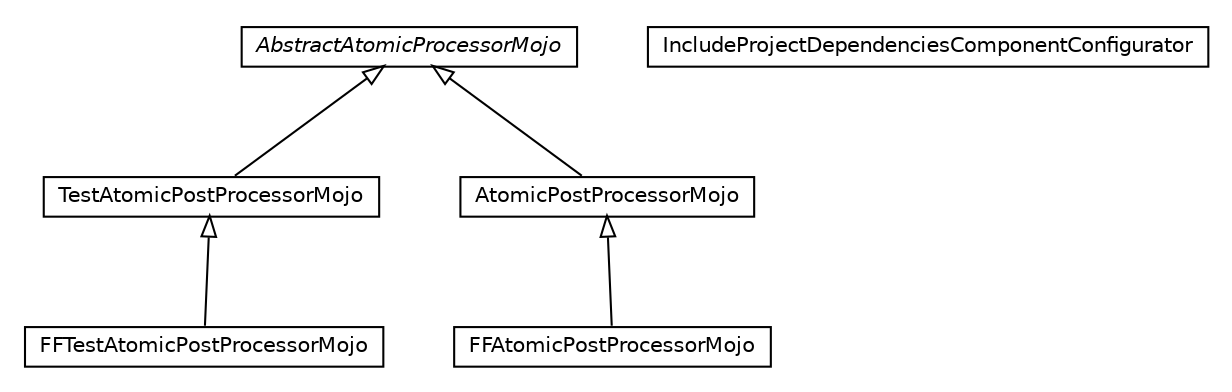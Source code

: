 #!/usr/local/bin/dot
#
# Class diagram 
# Generated by UMLGraph version 5.1 (http://www.umlgraph.org/)
#

digraph G {
	edge [fontname="Helvetica",fontsize=10,labelfontname="Helvetica",labelfontsize=10];
	node [fontname="Helvetica",fontsize=10,shape=plaintext];
	nodesep=0.25;
	ranksep=0.5;
	// pt.ist.fenixframework.atomic.maven.FFTestAtomicPostProcessorMojo
	c4140 [label=<<table title="pt.ist.fenixframework.atomic.maven.FFTestAtomicPostProcessorMojo" border="0" cellborder="1" cellspacing="0" cellpadding="2" port="p" href="./FFTestAtomicPostProcessorMojo.html">
		<tr><td><table border="0" cellspacing="0" cellpadding="1">
<tr><td align="center" balign="center"> FFTestAtomicPostProcessorMojo </td></tr>
		</table></td></tr>
		</table>>, fontname="Helvetica", fontcolor="black", fontsize=10.0];
	// pt.ist.fenixframework.atomic.maven.FFAtomicPostProcessorMojo
	c4141 [label=<<table title="pt.ist.fenixframework.atomic.maven.FFAtomicPostProcessorMojo" border="0" cellborder="1" cellspacing="0" cellpadding="2" port="p" href="./FFAtomicPostProcessorMojo.html">
		<tr><td><table border="0" cellspacing="0" cellpadding="1">
<tr><td align="center" balign="center"> FFAtomicPostProcessorMojo </td></tr>
		</table></td></tr>
		</table>>, fontname="Helvetica", fontcolor="black", fontsize=10.0];
	// pt.ist.fenixframework.atomic.maven.TestAtomicPostProcessorMojo
	c4142 [label=<<table title="pt.ist.fenixframework.atomic.maven.TestAtomicPostProcessorMojo" border="0" cellborder="1" cellspacing="0" cellpadding="2" port="p" href="./TestAtomicPostProcessorMojo.html">
		<tr><td><table border="0" cellspacing="0" cellpadding="1">
<tr><td align="center" balign="center"> TestAtomicPostProcessorMojo </td></tr>
		</table></td></tr>
		</table>>, fontname="Helvetica", fontcolor="black", fontsize=10.0];
	// pt.ist.fenixframework.atomic.maven.IncludeProjectDependenciesComponentConfigurator
	c4143 [label=<<table title="pt.ist.fenixframework.atomic.maven.IncludeProjectDependenciesComponentConfigurator" border="0" cellborder="1" cellspacing="0" cellpadding="2" port="p" href="./IncludeProjectDependenciesComponentConfigurator.html">
		<tr><td><table border="0" cellspacing="0" cellpadding="1">
<tr><td align="center" balign="center"> IncludeProjectDependenciesComponentConfigurator </td></tr>
		</table></td></tr>
		</table>>, fontname="Helvetica", fontcolor="black", fontsize=10.0];
	// pt.ist.fenixframework.atomic.maven.AtomicPostProcessorMojo
	c4144 [label=<<table title="pt.ist.fenixframework.atomic.maven.AtomicPostProcessorMojo" border="0" cellborder="1" cellspacing="0" cellpadding="2" port="p" href="./AtomicPostProcessorMojo.html">
		<tr><td><table border="0" cellspacing="0" cellpadding="1">
<tr><td align="center" balign="center"> AtomicPostProcessorMojo </td></tr>
		</table></td></tr>
		</table>>, fontname="Helvetica", fontcolor="black", fontsize=10.0];
	// pt.ist.fenixframework.atomic.maven.AbstractAtomicProcessorMojo
	c4145 [label=<<table title="pt.ist.fenixframework.atomic.maven.AbstractAtomicProcessorMojo" border="0" cellborder="1" cellspacing="0" cellpadding="2" port="p" href="./AbstractAtomicProcessorMojo.html">
		<tr><td><table border="0" cellspacing="0" cellpadding="1">
<tr><td align="center" balign="center"><font face="Helvetica-Oblique"> AbstractAtomicProcessorMojo </font></td></tr>
		</table></td></tr>
		</table>>, fontname="Helvetica", fontcolor="black", fontsize=10.0];
	//pt.ist.fenixframework.atomic.maven.FFTestAtomicPostProcessorMojo extends pt.ist.fenixframework.atomic.maven.TestAtomicPostProcessorMojo
	c4142:p -> c4140:p [dir=back,arrowtail=empty];
	//pt.ist.fenixframework.atomic.maven.FFAtomicPostProcessorMojo extends pt.ist.fenixframework.atomic.maven.AtomicPostProcessorMojo
	c4144:p -> c4141:p [dir=back,arrowtail=empty];
	//pt.ist.fenixframework.atomic.maven.TestAtomicPostProcessorMojo extends pt.ist.fenixframework.atomic.maven.AbstractAtomicProcessorMojo
	c4145:p -> c4142:p [dir=back,arrowtail=empty];
	//pt.ist.fenixframework.atomic.maven.AtomicPostProcessorMojo extends pt.ist.fenixframework.atomic.maven.AbstractAtomicProcessorMojo
	c4145:p -> c4144:p [dir=back,arrowtail=empty];
}


